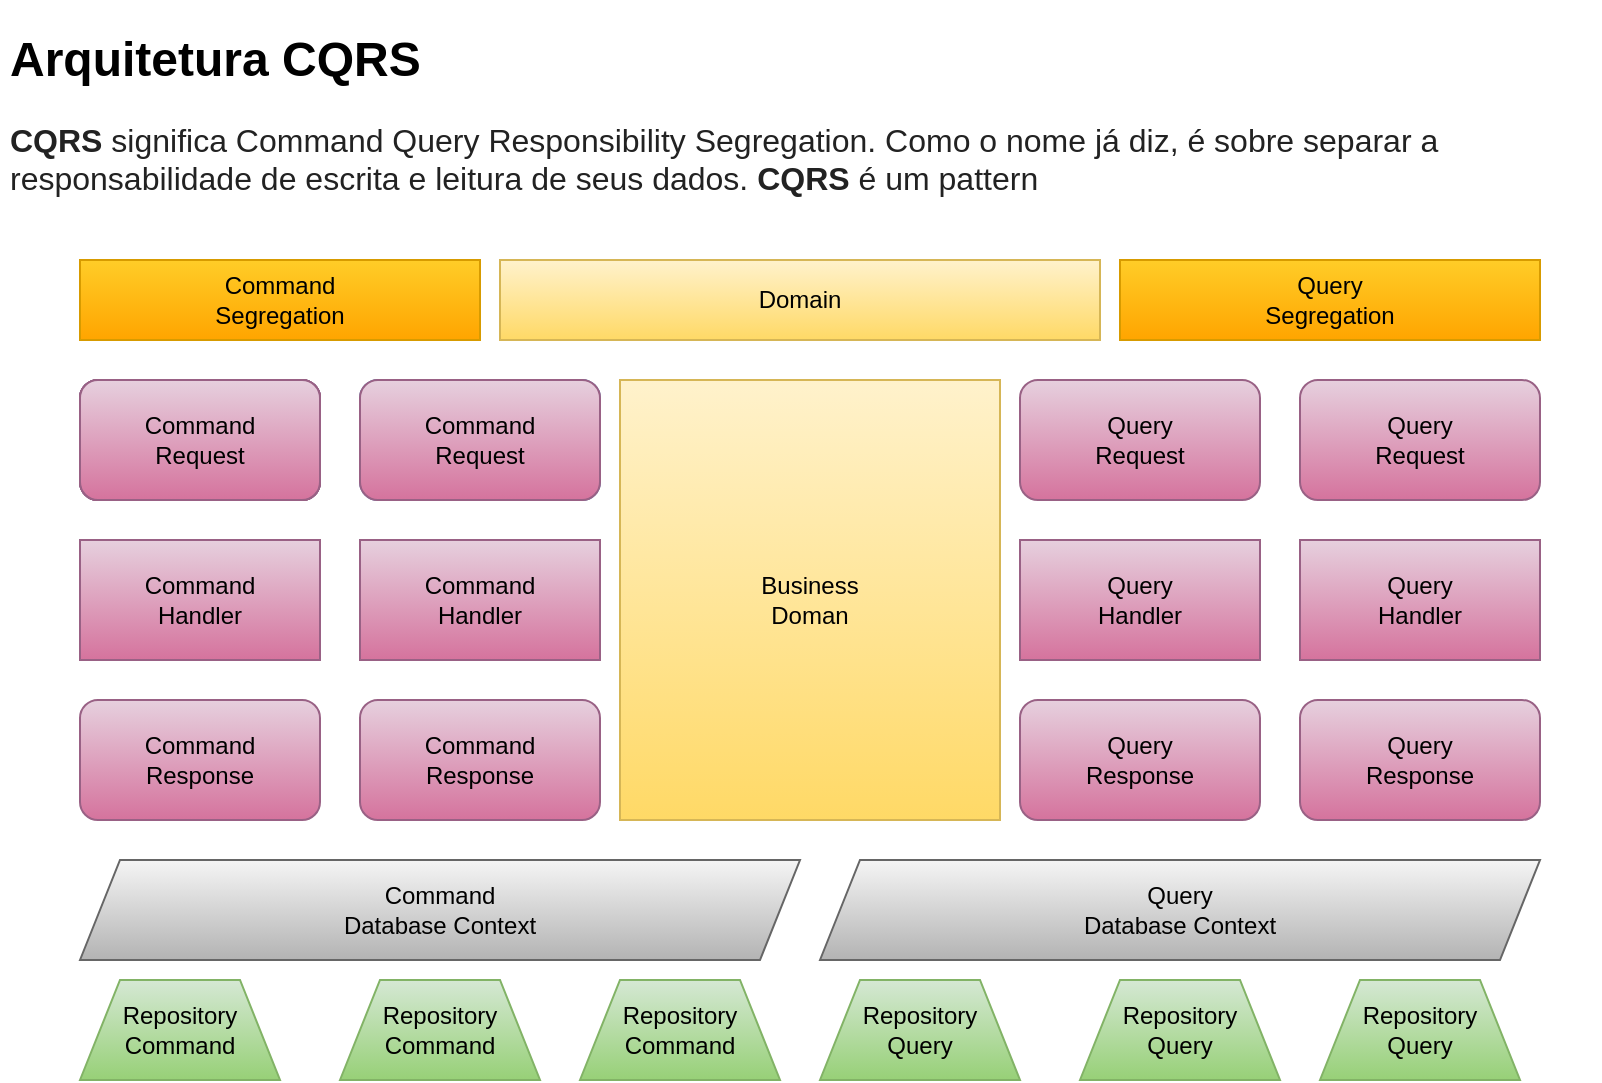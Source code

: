<mxfile version="13.6.4" type="device"><diagram id="nmy5JR4ejArGWPu49ubn" name="Page-1"><mxGraphModel dx="868" dy="1612" grid="1" gridSize="10" guides="1" tooltips="1" connect="1" arrows="1" fold="1" page="1" pageScale="1" pageWidth="827" pageHeight="1169" math="0" shadow="0"><root><mxCell id="0"/><mxCell id="1" parent="0"/><mxCell id="LvM_Y9QUXxHlJz7cgOwl-1" value="&lt;h1&gt;Arquitetura CQRS&lt;/h1&gt;&lt;p&gt;&lt;b style=&quot;color: rgb(34 , 34 , 34) ; font-family: &amp;#34;arial&amp;#34; , sans-serif ; font-size: 16px ; background-color: rgb(255 , 255 , 255)&quot;&gt;CQRS&lt;/b&gt;&lt;span style=&quot;color: rgb(34 , 34 , 34) ; font-family: &amp;#34;arial&amp;#34; , sans-serif ; font-size: 16px ; background-color: rgb(255 , 255 , 255)&quot;&gt;&amp;nbsp;significa Command Query Responsibility Segregation. Como o nome já diz, é sobre separar a responsabilidade de escrita e leitura de seus dados.&amp;nbsp;&lt;/span&gt;&lt;b style=&quot;color: rgb(34 , 34 , 34) ; font-family: &amp;#34;arial&amp;#34; , sans-serif ; font-size: 16px ; background-color: rgb(255 , 255 , 255)&quot;&gt;CQRS&lt;/b&gt;&lt;span style=&quot;color: rgb(34 , 34 , 34) ; font-family: &amp;#34;arial&amp;#34; , sans-serif ; font-size: 16px ; background-color: rgb(255 , 255 , 255)&quot;&gt;&amp;nbsp;é um pattern&lt;/span&gt;&lt;br&gt;&lt;/p&gt;" style="text;html=1;strokeColor=none;fillColor=none;spacing=5;spacingTop=-20;whiteSpace=wrap;overflow=hidden;rounded=0;" vertex="1" parent="1"><mxGeometry y="-20" width="800" height="100" as="geometry"/></mxCell><mxCell id="LvM_Y9QUXxHlJz7cgOwl-2" value="Command&lt;br&gt;Request" style="rounded=1;whiteSpace=wrap;html=1;fillColor=#dae8fc;strokeColor=#6c8ebf;" vertex="1" parent="1"><mxGeometry x="40" y="160" width="120" height="60" as="geometry"/></mxCell><mxCell id="LvM_Y9QUXxHlJz7cgOwl-3" value="Command&lt;br&gt;Handler" style="rounded=0;whiteSpace=wrap;html=1;fillColor=#dae8fc;strokeColor=#6c8ebf;" vertex="1" parent="1"><mxGeometry x="40" y="240" width="120" height="60" as="geometry"/></mxCell><mxCell id="LvM_Y9QUXxHlJz7cgOwl-4" value="Command&lt;br&gt;Response" style="rounded=1;whiteSpace=wrap;html=1;fillColor=#e6d0de;strokeColor=#996185;gradientColor=#d5739d;" vertex="1" parent="1"><mxGeometry x="40" y="320" width="120" height="60" as="geometry"/></mxCell><mxCell id="LvM_Y9QUXxHlJz7cgOwl-6" value="Command&lt;br&gt;Request" style="rounded=1;whiteSpace=wrap;html=1;fillColor=#dae8fc;strokeColor=#6c8ebf;" vertex="1" parent="1"><mxGeometry x="180" y="160" width="120" height="60" as="geometry"/></mxCell><mxCell id="LvM_Y9QUXxHlJz7cgOwl-7" value="Command&lt;br&gt;Handler" style="rounded=0;whiteSpace=wrap;html=1;fillColor=#e6d0de;strokeColor=#996185;gradientColor=#d5739d;" vertex="1" parent="1"><mxGeometry x="180" y="240" width="120" height="60" as="geometry"/></mxCell><mxCell id="LvM_Y9QUXxHlJz7cgOwl-8" value="Command&lt;br&gt;Response" style="rounded=1;whiteSpace=wrap;html=1;fillColor=#e6d0de;strokeColor=#996185;gradientColor=#d5739d;" vertex="1" parent="1"><mxGeometry x="180" y="320" width="120" height="60" as="geometry"/></mxCell><mxCell id="LvM_Y9QUXxHlJz7cgOwl-9" value="Domain" style="rounded=0;whiteSpace=wrap;html=1;fillColor=#fff2cc;strokeColor=#d6b656;gradientColor=#ffd966;" vertex="1" parent="1"><mxGeometry x="250" y="100" width="300" height="40" as="geometry"/></mxCell><mxCell id="LvM_Y9QUXxHlJz7cgOwl-11" value="Business&lt;br&gt;Doman" style="rounded=0;whiteSpace=wrap;html=1;fillColor=#fff2cc;strokeColor=#d6b656;gradientColor=#ffd966;" vertex="1" parent="1"><mxGeometry x="310" y="160" width="190" height="220" as="geometry"/></mxCell><mxCell id="LvM_Y9QUXxHlJz7cgOwl-13" value="Command&lt;br&gt;Request" style="rounded=1;whiteSpace=wrap;html=1;fillColor=#e6d0de;strokeColor=#996185;gradientColor=#d5739d;" vertex="1" parent="1"><mxGeometry x="40" y="160" width="120" height="60" as="geometry"/></mxCell><mxCell id="LvM_Y9QUXxHlJz7cgOwl-14" value="Command&lt;br&gt;Request" style="rounded=1;whiteSpace=wrap;html=1;fillColor=#e6d0de;strokeColor=#996185;gradientColor=#d5739d;" vertex="1" parent="1"><mxGeometry x="180" y="160" width="120" height="60" as="geometry"/></mxCell><mxCell id="LvM_Y9QUXxHlJz7cgOwl-15" value="Command&lt;br&gt;Handler" style="rounded=0;whiteSpace=wrap;html=1;fillColor=#e6d0de;strokeColor=#996185;gradientColor=#d5739d;" vertex="1" parent="1"><mxGeometry x="40" y="240" width="120" height="60" as="geometry"/></mxCell><mxCell id="LvM_Y9QUXxHlJz7cgOwl-46" value="Command&lt;br&gt;Request" style="rounded=1;whiteSpace=wrap;html=1;fillColor=#e6d0de;strokeColor=#996185;gradientColor=#d5739d;" vertex="1" parent="1"><mxGeometry x="40" y="160" width="120" height="60" as="geometry"/></mxCell><mxCell id="LvM_Y9QUXxHlJz7cgOwl-48" value="Command&lt;br&gt;Request" style="rounded=1;whiteSpace=wrap;html=1;fillColor=#e6d0de;strokeColor=#996185;gradientColor=#d5739d;" vertex="1" parent="1"><mxGeometry x="40" y="160" width="120" height="60" as="geometry"/></mxCell><mxCell id="LvM_Y9QUXxHlJz7cgOwl-49" value="Command&lt;br&gt;Segregation" style="rounded=0;whiteSpace=wrap;html=1;fillColor=#ffcd28;strokeColor=#d79b00;gradientColor=#ffa500;" vertex="1" parent="1"><mxGeometry x="40" y="100" width="200" height="40" as="geometry"/></mxCell><mxCell id="LvM_Y9QUXxHlJz7cgOwl-50" value="Command&lt;br&gt;Request" style="rounded=1;whiteSpace=wrap;html=1;fillColor=#e6d0de;strokeColor=#996185;gradientColor=#d5739d;" vertex="1" parent="1"><mxGeometry x="40" y="160" width="120" height="60" as="geometry"/></mxCell><mxCell id="LvM_Y9QUXxHlJz7cgOwl-51" value="Command&lt;br&gt;Handler" style="rounded=0;whiteSpace=wrap;html=1;fillColor=#e6d0de;strokeColor=#996185;gradientColor=#d5739d;" vertex="1" parent="1"><mxGeometry x="40" y="240" width="120" height="60" as="geometry"/></mxCell><mxCell id="LvM_Y9QUXxHlJz7cgOwl-52" value="Query&lt;br&gt;Response" style="rounded=1;whiteSpace=wrap;html=1;fillColor=#e6d0de;strokeColor=#996185;gradientColor=#d5739d;" vertex="1" parent="1"><mxGeometry x="510" y="320" width="120" height="60" as="geometry"/></mxCell><mxCell id="LvM_Y9QUXxHlJz7cgOwl-53" value="Query&lt;br&gt;Handler" style="rounded=0;whiteSpace=wrap;html=1;fillColor=#e6d0de;strokeColor=#996185;gradientColor=#d5739d;" vertex="1" parent="1"><mxGeometry x="650" y="240" width="120" height="60" as="geometry"/></mxCell><mxCell id="LvM_Y9QUXxHlJz7cgOwl-54" value="Query&lt;br&gt;Response" style="rounded=1;whiteSpace=wrap;html=1;fillColor=#e6d0de;strokeColor=#996185;gradientColor=#d5739d;" vertex="1" parent="1"><mxGeometry x="650" y="320" width="120" height="60" as="geometry"/></mxCell><mxCell id="LvM_Y9QUXxHlJz7cgOwl-55" value="Query&lt;br&gt;Request" style="rounded=1;whiteSpace=wrap;html=1;fillColor=#e6d0de;strokeColor=#996185;gradientColor=#d5739d;" vertex="1" parent="1"><mxGeometry x="650" y="160" width="120" height="60" as="geometry"/></mxCell><mxCell id="LvM_Y9QUXxHlJz7cgOwl-56" value="Query&lt;br&gt;Segregation" style="rounded=0;whiteSpace=wrap;html=1;fillColor=#ffcd28;strokeColor=#d79b00;gradientColor=#ffa500;" vertex="1" parent="1"><mxGeometry x="560" y="100" width="210" height="40" as="geometry"/></mxCell><mxCell id="LvM_Y9QUXxHlJz7cgOwl-57" value="Query&lt;br&gt;Request" style="rounded=1;whiteSpace=wrap;html=1;fillColor=#e6d0de;strokeColor=#996185;gradientColor=#d5739d;" vertex="1" parent="1"><mxGeometry x="510" y="160" width="120" height="60" as="geometry"/></mxCell><mxCell id="LvM_Y9QUXxHlJz7cgOwl-58" value="Query&lt;br&gt;Handler" style="rounded=0;whiteSpace=wrap;html=1;fillColor=#e6d0de;strokeColor=#996185;gradientColor=#d5739d;" vertex="1" parent="1"><mxGeometry x="510" y="240" width="120" height="60" as="geometry"/></mxCell><mxCell id="LvM_Y9QUXxHlJz7cgOwl-59" value="Command&lt;br&gt;Database Context" style="shape=parallelogram;perimeter=parallelogramPerimeter;whiteSpace=wrap;html=1;fixedSize=1;gradientColor=#b3b3b3;fillColor=#f5f5f5;strokeColor=#666666;" vertex="1" parent="1"><mxGeometry x="40" y="400" width="360" height="50" as="geometry"/></mxCell><mxCell id="LvM_Y9QUXxHlJz7cgOwl-60" value="Repository&lt;br&gt;Command" style="shape=trapezoid;perimeter=trapezoidPerimeter;whiteSpace=wrap;html=1;fixedSize=1;gradientColor=#97d077;fillColor=#d5e8d4;strokeColor=#82b366;" vertex="1" parent="1"><mxGeometry x="40" y="460" width="100" height="50" as="geometry"/></mxCell><mxCell id="LvM_Y9QUXxHlJz7cgOwl-63" value="Repository&lt;br&gt;Command" style="shape=trapezoid;perimeter=trapezoidPerimeter;whiteSpace=wrap;html=1;fixedSize=1;gradientColor=#97d077;fillColor=#d5e8d4;strokeColor=#82b366;" vertex="1" parent="1"><mxGeometry x="170" y="460" width="100" height="50" as="geometry"/></mxCell><mxCell id="LvM_Y9QUXxHlJz7cgOwl-64" value="Repository&lt;br&gt;Command" style="shape=trapezoid;perimeter=trapezoidPerimeter;whiteSpace=wrap;html=1;fixedSize=1;gradientColor=#97d077;fillColor=#d5e8d4;strokeColor=#82b366;" vertex="1" parent="1"><mxGeometry x="290" y="460" width="100" height="50" as="geometry"/></mxCell><mxCell id="LvM_Y9QUXxHlJz7cgOwl-65" value="Query&lt;br&gt;Database Context" style="shape=parallelogram;perimeter=parallelogramPerimeter;whiteSpace=wrap;html=1;fixedSize=1;gradientColor=#b3b3b3;fillColor=#f5f5f5;strokeColor=#666666;" vertex="1" parent="1"><mxGeometry x="410" y="400" width="360" height="50" as="geometry"/></mxCell><mxCell id="LvM_Y9QUXxHlJz7cgOwl-66" value="Repository&lt;br&gt;Query" style="shape=trapezoid;perimeter=trapezoidPerimeter;whiteSpace=wrap;html=1;fixedSize=1;gradientColor=#97d077;fillColor=#d5e8d4;strokeColor=#82b366;" vertex="1" parent="1"><mxGeometry x="410" y="460" width="100" height="50" as="geometry"/></mxCell><mxCell id="LvM_Y9QUXxHlJz7cgOwl-67" value="Repository&lt;br&gt;Query" style="shape=trapezoid;perimeter=trapezoidPerimeter;whiteSpace=wrap;html=1;fixedSize=1;gradientColor=#97d077;fillColor=#d5e8d4;strokeColor=#82b366;" vertex="1" parent="1"><mxGeometry x="540" y="460" width="100" height="50" as="geometry"/></mxCell><mxCell id="LvM_Y9QUXxHlJz7cgOwl-68" value="Repository&lt;br&gt;Query" style="shape=trapezoid;perimeter=trapezoidPerimeter;whiteSpace=wrap;html=1;fixedSize=1;gradientColor=#97d077;fillColor=#d5e8d4;strokeColor=#82b366;" vertex="1" parent="1"><mxGeometry x="660" y="460" width="100" height="50" as="geometry"/></mxCell></root></mxGraphModel></diagram></mxfile>